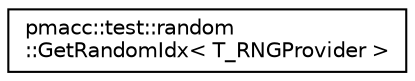 digraph "Graphical Class Hierarchy"
{
 // LATEX_PDF_SIZE
  edge [fontname="Helvetica",fontsize="10",labelfontname="Helvetica",labelfontsize="10"];
  node [fontname="Helvetica",fontsize="10",shape=record];
  rankdir="LR";
  Node0 [label="pmacc::test::random\l::GetRandomIdx\< T_RNGProvider \>",height=0.2,width=0.4,color="black", fillcolor="white", style="filled",URL="$structpmacc_1_1test_1_1random_1_1_get_random_idx.html",tooltip=" "];
}
